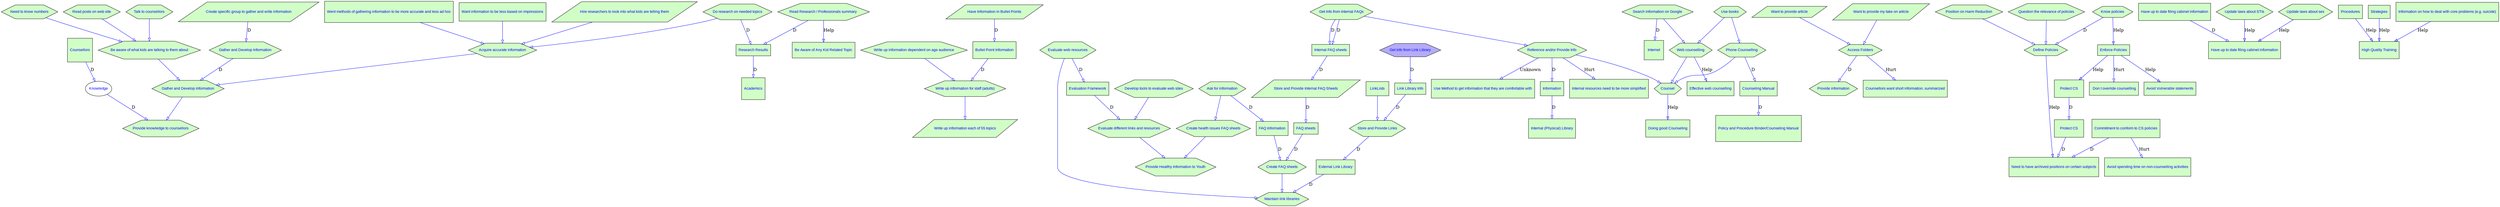  digraph  RootGraph {
  node [color="#000000", fontcolor="#0000FF", fontname=Arial, fontsize="12", style=filled];
  edge [color="#0000FF"];
  "Read posts on web site" [width="0.978100393700787", height="0.625984251968504", pos="467.735078740157,181.988385826772", fillcolor="#D1FEC7", label="Read posts on web site", sides="6", shape=polygon];
  "Be aware of what kids are talking to them about" [width="1.25369094488189", height="0.802362204724409", pos="458.256732283465,367.487598425197", fillcolor="#D1FEC7", label="Be aware of what kids are talking to them about", sides="6", shape=polygon];
  "Talk to counsellors" [width="0.984251968503933", height="0.629921259842517", pos="425.436850393701,239.230511811024", fillcolor="#D1FEC7", label="Talk to counsellors", sides="6", shape=polygon];
  "Need to know numbers" [width="0.969257504921258", height="0.620324803149605", pos="377.150986712598,273.751181102362", fillcolor="#D1FEC7", label="Need to know numbers", sides="6", shape=polygon];
  "Do research on needed topics" [width="1.09621062992126", height="0.701574803149607", pos="528.679960629921,250.47342519685", fillcolor="#D1FEC7", label="Do research on needed topics", sides="6", shape=polygon];
  "Acquire accurate information" [width="0.984251968503937", height="0.62992125984252", pos="568.803779527559,349.541692913386", fillcolor="#D1FEC7", label="Acquire accurate information", sides="6", shape=polygon];
  "Hire researchers to look into what kids are telling them" [width="1.48179133858267", height="0.911871592973956", pos="740.986062992126,280.183646274985", fillcolor="#D1FEC7", label="Hire researchers to look into what kids are telling them", shape=parallelogram];
  "Went methods of gathering information to be more accurate and less ad hoc" [width="1.60358086142578", height="0.963976703682709", pos="616.775433070866,174.880523537302", fillcolor="#D1FEC7", label="Went methods of gathering information to be more accurate and less ad hoc", shape=box];
  "Want information to be less based on impressions" [width="1.39047497284292", height="0.835870215913316", pos="737.698673825495,197.880325770428", fillcolor="#D1FEC7", label="Want information to be less based on impressions", shape=box];
  "Knowledge" [width="1.06299212598425", height="0.66273746996339", pos="1519.61007874016,76.5540495065149", fillcolor="#FFFFFF", label=Knowledge, shape=ellipse];
  "Provide knowledge to counsellors" [width="1.18110236220472", height="0.755905511811024", pos="540.24,527.230511811024", fillcolor="#D1FEC7", label="Provide knowledge to counsellors", sides="6", shape=polygon];
  "Gather and Develop Information" [width="1.18110236220472", height="0.755905511811023", pos="531.736062992126,438.949015748031", fillcolor="#D1FEC7", label="Gather and Develop Information", sides="6", shape=polygon];
  "Write up information for staff (adults)" [width="1.10236220472441", height="0.705511811023622", pos="755.673070866142,469.109645669291", fillcolor="#D1FEC7", label="Write up information for staff (adults)", sides="6", shape=polygon];
  "Write up information each of 55 topics" [width="1.2992125984252", height="0.799515445184738", pos="683.389606299213,551.637083585706", fillcolor="#D1FEC7", label="Write up information each of 55 topics", shape=parallelogram];
  "Write up information dependent on age audience" [width="1.17495078740158", height="0.751968503937009", pos="772.68094488189,396.774803149606", fillcolor="#D1FEC7", label="Write up information dependent on age audience", sides="6", shape=polygon];
  "Have Information in Bullet Points" [width="1.04601377952756", height="0.643700787401575", pos="1282.91716535433,431.570078740157", fillcolor="#D1FEC7", label="Have Information in Bullet Points", shape=parallelogram];
  "Bullet Point Information" [width="1.22182578740157", height="0.763641117125984", pos="1015.09187007874,453.887930610236", fillcolor="#D1FEC7", label="Bullet Point Information", shape=box];
  "Read Research / Professionals summary " [width="1.18602362204724", height="0.759055118110236", pos="92.5431496062993,753.401574803149", fillcolor="#D1FEC7", label="Read Research / Professionals summary ", sides="6", shape=polygon];
  "Be Aware of Any Kid Related Topic" [width="1.18110236220473", height="0.710007951091198", pos="149.058897637795,854.379871241032", fillcolor="#D1FEC7", label="Be Aware of Any Kid Related Topic", shape=box];
  "Create specific group to gather and write information" [width="1.45226377952755", height="0.893700787401574", pos="224.336456692914,776.900787401575", fillcolor="#D1FEC7", label="Create specific group to gather and write information", shape=parallelogram];
  "Gather and Develop Information1" [width="1.18110236220472", height="0.755905511811023", pos="304.964409448819,580.60157480315", fillcolor="#D1FEC7", label="Gather and Develop Information", sides="6", shape=polygon];
  "Counsellors" [width="1.06299212598425", height="1.06299212598425", pos="2293.46834645669,558.207874015748", fillcolor="#D1FEC7", label=Counsellors, shape=box];
  "Research Results" [width="0.828125", height="0.517578125", pos="207.217854330709,398.050393700787", fillcolor="#D1FEC7", label="Research Results", shape=box];
  "Academics" [width="0.984251968503937", height="0.984251968503937", pos="156.145511811024,291.751181102362", fillcolor="#D1FEC7", label=Academics, shape=box];
  "Create FAQ sheets" [width="0.931758530183725", height="0.596325459317584", pos="806.224251968504,986.447244094488", fillcolor="#D1FEC7", label="Create FAQ sheets", sides="6", shape=polygon];
  "Maintain link libraries" [width="0.931758530183727", height="0.596325459317585", pos="865.046929133858,1068.91817790354", fillcolor="#D1FEC7", label="Maintain link libraries", sides="6", shape=polygon];
  "FAQ Information" [width="1.03153707349081", height="0.644710670931758", pos="668.083996062992,879.940157480315", fillcolor="#D1FEC7", label="FAQ Information", shape=box];
  "Ask for information" [width="0.984251968503937", height="0.62992125984252", pos="371.346141732283,930.963779527559", fillcolor="#D1FEC7", label="Ask for information", sides="6", shape=polygon];
  "Evaluation Framework" [width="0.96456692913386", height="0.602854330708662", pos="652.917165354331,999.96968503937", fillcolor="#D1FEC7", label="Evaluation Framework", shape=box];
  "Evaluate different links and resources" [width="1.25984251968504", height="0.806299212598426", pos="484.731968503937,1020.99212598425", fillcolor="#D1FEC7", label="Evaluate different links and resources", sides="6", shape=polygon];
  "Evaluate web resources" [width="1.18110236220472", height="0.755905511811023", pos="956.932913385827,963.845669291339", fillcolor="#D1FEC7", label="Evaluate web resources", sides="6", shape=polygon];
  "Get Info from Internal FAQs" [width="1.08308727034121", height="0.693175853018372", pos="2477.02641732284,167.584251968504", fillcolor="#D1FEC7", label="Get Info from Internal FAQs", sides="6", shape=polygon];
  "Reference and/or Provide Info" [width="1.08964895013123", height="0.69737532808399", pos="2374.2557480315,323.943307086614", fillcolor="#D1FEC7", label="Reference and/or Provide Info", sides="6", shape=polygon];
  "Counsel" [width="0.78125", height="0.5", pos="2484.58547244094,436.743307086614", fillcolor="#D1FEC7", label=Counsel, sides="6", shape=polygon];
  "Internal FAQ sheets" [width="0.828125", height="0.517578125", pos="1961.76608267717,398.050393700787", fillcolor="#D1FEC7", label="Internal FAQ sheets", shape=box];
  "Store and Provide Internal FAQ Sheets" [width="1.29265091863517", height="0.795477488390876", pos="1357.79905511811,540.073410054512", fillcolor="#D1FEC7", label="Store and Provide Internal FAQ Sheets", shape=parallelogram];
  "Create health issues FAQ sheets" [width="1.15808398950131", height="0.741173753280838", pos="356.344251968504,994.990185826771", fillcolor="#D1FEC7", label="Create health issues FAQ sheets", sides="6", shape=polygon];
  "Use Method to get information that they are comfortable with" [width="1.41732283464567", height="0.852009541309434", pos="2521.65732283465,584.628248998951", fillcolor="#D1FEC7", label="Use Method to get information that they are comfortable with", shape=box];
  "Get Info from Link Library" [width="0.925606955380577", height="0.592388451443569", pos="2362.19374015748,175.55156735039", fillcolor="#B4ACF7", label="Get Info from Link Library", sides="6", shape=polygon];
  "Link Library Info" [width="0.828125", height="0.517578125", pos="1993.04462598425,284.664566929134", fillcolor="#D1FEC7", label="Link Library Info", shape=box];
  "Store and Provide Links" [width="1.12204724409448", height="0.718110236220466", pos="1238.27149606299,542.277165354331", fillcolor="#D1FEC7", label="Store and Provide Links", sides="6", shape=polygon];
  "Provide Healthy Information to Youth" [width="1.25984251968504", height="0.806299212598426", pos="400.869921259842,1069.65354330709", fillcolor="#D1FEC7", label="Provide Healthy Information to Youth", sides="6", shape=polygon];
  "Develop tools to evaluate web sites" [width="1.23733923884514", height="0.791897112860893", pos="468.534212598425,950.64445984252", fillcolor="#D1FEC7", label="Develop tools to evaluate web sites", sides="6", shape=polygon];
  "FAQ sheets" [width="0.828125", height="0.517578125", pos="972.57218503937,653.168503937008", fillcolor="#D1FEC7", label="FAQ sheets", shape=box];
  "External Link Library" [width="0.828125", height="0.652489849901574", pos="1029.2650984252,761.697508612205", fillcolor="#D1FEC7", label="External Link Library", shape=box];
  "Access Folders" [width="0.78125", height="0.5", pos="2320.88468503937,901.465748031496", fillcolor="#D1FEC7", label="Access Folders", sides="6", shape=polygon];
  "Provide information" [width="0.984251968503928", height="0.629921259842514", pos="1261.65732283465,817.577952755905", fillcolor="#D1FEC7", label="Provide information", sides="6", shape=polygon];
  "Counsellors want short information, summarized" [width="1.27423137559478", height="0.765991532277833", pos="2450.62751299827,991.102651294691", fillcolor="#D1FEC7", label="Counsellors want short information, summarized", shape=box];
  "Position on Harm Reduction" [width="0.978100393700787", height="0.625984251968504", pos="1751.82956692913,843.231496062992", fillcolor="#D1FEC7", label="Position on Harm Reduction", sides="6", shape=polygon];
  "Define Policies" [width="0.78125", height="0.5", pos="1753.24688976378,932.806299212598", fillcolor="#D1FEC7", label="Define Policies", sides="6", shape=polygon];
  "Know policies" [width="0.78125", height="0.5", pos="2255.77641732283,994.158661417323", fillcolor="#D1FEC7", label="Know policies", sides="6", shape=polygon];
  "Enforce Policies" [width="0.816179286622626", height="0.490638069621911", pos="2348.4166007997,1036.44844681645", fillcolor="#D1FEC7", label="Enforce Policies", shape=box];
  "Avoid Vulnerable statements" [width="0.984251968503937", height="0.591673292575998", pos="2255.55496062992,1096.67149837526", fillcolor="#D1FEC7", label="Avoid Vulnerable statements", shape=box];
  "Need to have archived positions on certain subjects" [width="1.45669291338583", height="0.875676473012477", pos="1720.86992125984,1053.19679397333", fillcolor="#D1FEC7", label="Need to have archived positions on certain subjects", shape=box];
  "Protect CS" [width="1.31360145433493", height="0.789658463980873", pos="2359.53752637181,1146.15615356441", fillcolor="#D1FEC7", label="Protect CS", shape=box];
  "Commitment to conform to CS policies" [width="1.38976377952756", height="0.835442689117308", pos="2544.33448818898,509.706740357131", fillcolor="#D1FEC7", label="Commitment to conform to CS policies", shape=box];
  " Don t override counselling" [width="0.984251968503937", height="0.591673292575998", pos="2468.15338582677,1096.67149837526", fillcolor="#D1FEC7", label=" Don t override counselling", shape=box];
  "Avoid spending time on non-counselling activities" [width="1.38976377952756", height="0.835442689117308", pos="2671.89354330709,555.685385627121", fillcolor="#D1FEC7", label="Avoid spending time on non-counselling activities", shape=box];
  "Want to provide article" [width="0.812499999999998", height="0.5", pos="2398.19078740158,830.599606299213", fillcolor="#D1FEC7", label="Want to provide article", shape=parallelogram];
  "Want to provide my take on article" [width="1.20620078740157", height="0.742277407631738", pos="2284.80496062992,820.253149606299", fillcolor="#D1FEC7", label="Want to provide my take on article", shape=parallelogram];
  "Question the relevance of policies" [width="1.18110236220472", height="0.755905511811022", pos="1659.92503937008,824.381102362205", fillcolor="#D1FEC7", label="Question the relevance of policies", sides="6", shape=polygon];
  "Search information on Google" [width="0.984251968503936", height="0.629921259842519", pos="2508.90141732283,227.971653543307", fillcolor="#D1FEC7", label="Search information on Google", sides="6", shape=polygon];
  "Web counselling" [width="0.984251968503937", height="0.62992125984252", pos="2480.55496062992,318.68031496063", fillcolor="#D1FEC7", label="Web counselling", sides="6", shape=polygon];
  "Internet" [width="0.875", height="0.875", pos="2782.12582677165,32.7", fillcolor="#D1FEC7", label=Internet, shape=box];
  "Effective web counselling" [width="1.06301319633239", height="0.63901982221253", pos="2676.14475327849,389.218908447593", fillcolor="#D1FEC7", label="Effective web counselling", shape=box];
  "Phone Counselling" [width="0.984251968503937", height="0.62992125984252", pos="2615.20062992126,307.341732283465", fillcolor="#D1FEC7", label="Phone Counselling", sides="6", shape=polygon];
  "Counseling Manual" [width="1.04398375984252", height="0.652489849901577", pos="1972.46908464567,743.064696112205", fillcolor="#D1FEC7", label="Counseling Manual", shape=box];
  "Policy and Procedure Binder/Counseling Manual" [width="1.18110236220472", height="1.18110236220472", pos="1518.19275590551,1106.71181102362", fillcolor="#D1FEC7", label="Policy and Procedure Binder/Counseling Manual", shape=box];
  "Use books" [width="0.78125", height="0.5", pos="2629.59531496063,217.625196850394", fillcolor="#D1FEC7", label="Use books", sides="6", shape=polygon];
  "Have up to date filing cabinet information" [width="1.28862023150452", height="0.77464125005839", pos="2388.42897637795,493.968974765882", fillcolor="#D1FEC7", label="Have up to date filing cabinet information", shape=box];
  "Have up to date filing cabinet information1" [width="1.28862023150452", height="0.77464125005839", pos="1628.74393700787,601.526061380055", fillcolor="#D1FEC7", label="Have up to date filing cabinet information", shape=box];
  "Update laws about STIs" [width="1.07960137795276", height="0.690944881889764", pos="1604.05151574803,502.772834645669", fillcolor="#D1FEC7", label="Update laws about STIs", sides="6", shape=polygon];
  "Update laws about sex" [width="1.07960137795276", height="0.690944881889764", pos="1685.4368503937,502.772834645669", fillcolor="#D1FEC7", label="Update laws about sex", sides="6", shape=polygon];
  "Procedures" [width="0.984251968503937", height="0.61515748031496", pos="1504.01952755906,971.18031496063", fillcolor="#D1FEC7", label=Procedures, shape=box];
  "High Quality Training" [width="1.28862023150452", height="0.77464125005839", pos="1607.10276927904,1077.9059826399", fillcolor="#D1FEC7", label="High Quality Training", shape=box];
  "Strategies" [width="0.944881889763781", height="0.590551181102362", pos="1560.71244094488,922.459842519685", fillcolor="#D1FEC7", label=Strategies, shape=box];
  "Information on how to deal with core problems (e.g. suicide)" [width="1.3779527559055", height="0.861220472440935", pos="1659.92503937008,967.637007874015", fillcolor="#D1FEC7", label="Information on how to deal with core problems (e.g. suicide)", shape=box];
  "Doing good Counseling" [width="1.28862023150452", height="0.77464125005839", pos="2682.19612835875,469.375907123882", fillcolor="#D1FEC7", label="Doing good Counseling", shape=box];
  "Protect CS1" [width="1.31360145433493", height="0.789658463980873", pos="2048.27149606299,1163.32347639905", fillcolor="#D1FEC7", label="Protect CS", shape=box];
  "Information" [width="1.02497539370079", height="0.640609621062991", pos="2068.06529527559,460.02781742126", fillcolor="#D1FEC7", label=Information, shape=box];
  "Internal (Physical) Library" [width="0.875", height="0.875", pos="1682.9211023622,287.81811023622", fillcolor="#D1FEC7", label="Internal (Physical) Library", shape=box];
  "Internal resources need to be more simplified" [width="1.40673046772499", height="0.845642045167509", pos="2297.33898975148,412.223622047244", fillcolor="#D1FEC7", label="Internal resources need to be more simplified", shape=box];
  "LinkLists" [width="1.02497539370079", height="0.640609621062991", pos="1217.67159448819,477.805253444882", fillcolor="#D1FEC7", label=LinkLists, shape=box];
  "Read posts on web site"->"Be aware of what kids are talking to them about" [fillcolor="#FFFFFF"];
  "Talk to counsellors"->"Be aware of what kids are talking to them about" [fillcolor="#FFFFFF"];
  "Need to know numbers"->"Be aware of what kids are talking to them about" [fillcolor="#FFFFFF"];
  "Do research on needed topics"->"Acquire accurate information" [fillcolor="#FFFFFF"];
  "Hire researchers to look into what kids are telling them"->"Acquire accurate information" [fillcolor="#FFFFFF"];
  "Went methods of gathering information to be more accurate and less ad hoc"->"Acquire accurate information" [fillcolor="#FFFFFF"];
  "Want information to be less based on impressions"->"Acquire accurate information" [fillcolor="#FFFFFF"];
  "Knowledge"->"Provide knowledge to counsellors" [fillcolor="#FFFFFF", label=D];
  "Acquire accurate information"->"Gather and Develop Information" [fillcolor="#FFFFFF"];
  "Be aware of what kids are talking to them about"->"Gather and Develop Information" [fillcolor="#FFFFFF"];
  "Write up information for staff (adults)"->"Write up information each of 55 topics" [fillcolor="#FFFFFF"];
  "Write up information dependent on age audience"->"Write up information for staff (adults)" [fillcolor="#FFFFFF"];
  "Gather and Develop Information"->"Provide knowledge to counsellors" [fillcolor="#FFFFFF"];
  "Have Information in Bullet Points"->"Bullet Point Information" [fillcolor="#FFFFFF", label=D];
  "Bullet Point Information"->"Write up information for staff (adults)" [fillcolor="#FFFFFF", label=D];
  "Read Research / Professionals summary "->"Be Aware of Any Kid Related Topic" [fillcolor="#CDCDCD", label=Help];
  "Create specific group to gather and write information"->"Gather and Develop Information1" [fillcolor="#FFFFFF", label=D];
  "Gather and Develop Information1"->"Gather and Develop Information" [fillcolor="#FFFFFF", label=D];
  "Counsellors"->"Knowledge" [fillcolor="#FFFFFF", label=D];
  "Do research on needed topics"->"Research Results" [fillcolor="#FFFFFF", label=D];
  "Research Results"->"Academics" [fillcolor="#FFFFFF", label=D];
  "Read Research / Professionals summary "->"Research Results" [fillcolor="#FFFFFF", label=D];
  "Create FAQ sheets"->"Maintain link libraries" [fillcolor="#FFFFFF"];
  "FAQ Information"->"Create FAQ sheets" [fillcolor="#FFFFFF", label=D];
  "Ask for information"->"FAQ Information" [fillcolor="#FFFFFF", label=D];
  "Evaluation Framework"->"Evaluate different links and resources" [fillcolor="#FFFFFF", label=D];
  "Evaluate web resources"->"Evaluation Framework" [fillcolor="#FFFFFF", label=D];
  "Get Info from Internal FAQs"->"Reference and/or Provide Info" [fillcolor="#FFFFFF"];
  "Reference and/or Provide Info"->"Counsel" [fillcolor="#FFFFFF"];
  "Internal FAQ sheets"->"Store and Provide Internal FAQ Sheets" [fillcolor="#FFFFFF", label=D];
  "Get Info from Internal FAQs"->"Internal FAQ sheets" [fillcolor="#FFFFFF", label=D];
  "Ask for information"->"Create health issues FAQ sheets" [fillcolor="#FFFFFF"];
  "Reference and/or Provide Info"->"Use Method to get information that they are comfortable with" [fillcolor="#FFFFFF", label=Unknown];
  "Get Info from Link Library"->"Link Library Info" [fillcolor="#FFFFFF", label=D];
  "Get Info from Internal FAQs"->"Internal FAQ sheets" [fillcolor="#FFFFFF", label=D];
  "Link Library Info"->"Store and Provide Links" [fillcolor="#FFFFFF", label=D];
  "Evaluate different links and resources"->"Provide Healthy Information to Youth" [fillcolor="#FFFFFF"];
  "Create health issues FAQ sheets"->"Provide Healthy Information to Youth" [fillcolor="#FFFFFF"];
  "Develop tools to evaluate web sites"->"Evaluate different links and resources" [fillcolor="#FFFFFF"];
  "Evaluate web resources"->"Maintain link libraries" [fillcolor="#FFFFFF"];
  "FAQ sheets"->"Create FAQ sheets" [fillcolor="#FFFFFF", label=D];
  "Store and Provide Internal FAQ Sheets"->"FAQ sheets" [fillcolor="#FFFFFF", label=D];
  "Store and Provide Links"->"External Link Library" [fillcolor="#FFFFFF", label=D];
  "External Link Library"->"Maintain link libraries" [fillcolor="#FFFFFF", label=D];
  "Access Folders"->"Provide information" [fillcolor="#FFFFFF", label=D];
  "Access Folders"->"Counsellors want short information, summarized" [fillcolor="#FFFFFF", label=Hurt];
  "Position on Harm Reduction"->"Define Policies" [fillcolor="#FFFFFF"];
  "Know policies"->"Define Policies" [fillcolor="#FFFFFF", label=D];
  "Know policies"->"Enforce Policies" [fillcolor="#CDCDCD", label=Help];
  "Enforce Policies"->"Avoid Vulnerable statements" [fillcolor="#CDCDCD", label=Help];
  "Define Policies"->"Need to have archived positions on certain subjects" [fillcolor="#CDCDCD", label=Help];
  "Enforce Policies"->"Protect CS" [fillcolor="#CDCDCD", label=Help];
  "Commitment to conform to CS policies"->"Need to have archived positions on certain subjects" [fillcolor="#FFFFFF", label=D];
  "Enforce Policies"->" Don t override counselling" [fillcolor="#FFFFFF", label=Hurt];
  "Commitment to conform to CS policies"->"Avoid spending time on non-counselling activities" [fillcolor="#FFFFFF", label=Hurt];
  "Want to provide article"->"Access Folders" [fillcolor="#FFFFFF"];
  "Want to provide my take on article"->"Access Folders" [fillcolor="#FFFFFF"];
  "Question the relevance of policies"->"Define Policies" [fillcolor="#FFFFFF"];
  "Search information on Google"->"Web counselling" [fillcolor="#FFFFFF"];
  "Search information on Google"->"Internet" [fillcolor="#FFFFFF", label=D];
  "Web counselling"->"Effective web counselling" [fillcolor="#CDCDCD", label=Help];
  "Web counselling"->"Counsel" [fillcolor="#FFFFFF"];
  "Phone Counselling"->"Counsel" [fillcolor="#FFFFFF"];
  "Phone Counselling"->"Counseling Manual" [fillcolor="#FFFFFF", label=D];
  "Counseling Manual"->"Policy and Procedure Binder/Counseling Manual" [fillcolor="#FFFFFF", label=D];
  "Use books"->"Phone Counselling" [fillcolor="#FFFFFF"];
  "Use books"->"Web counselling" [fillcolor="#FFFFFF"];
  "Have up to date filing cabinet information"->"Have up to date filing cabinet information1" [fillcolor="#FFFFFF", label=D];
  "Update laws about STIs"->"Have up to date filing cabinet information1" [fillcolor="#CDCDCD", label=Help];
  "Update laws about sex"->"Have up to date filing cabinet information1" [fillcolor="#CDCDCD", label=Help];
  "Procedures"->"High Quality Training" [fillcolor="#CDCDCD", label=Help];
  "Strategies"->"High Quality Training" [fillcolor="#CDCDCD", label=Help];
  "Information on how to deal with core problems (e.g. suicide)"->"High Quality Training" [fillcolor="#CDCDCD", label=Help];
  "Counsel"->"Doing good Counseling" [fillcolor="#CDCDCD", label=Help];
  "Protect CS"->"Protect CS1" [fillcolor="#FFFFFF", label=D];
  "Protect CS1"->"Need to have archived positions on certain subjects" [fillcolor="#FFFFFF", label=D];
  "Reference and/or Provide Info"->"Information" [fillcolor="#FFFFFF", label=D];
  "Information"->"Internal (Physical) Library" [fillcolor="#FFFFFF", label=D];
  "Reference and/or Provide Info"->"Internal resources need to be more simplified" [fillcolor="#FFFFFF", label=Hurt];
  "LinkLists"->"Store and Provide Links" [fillcolor="#FFFFFF"];
}
